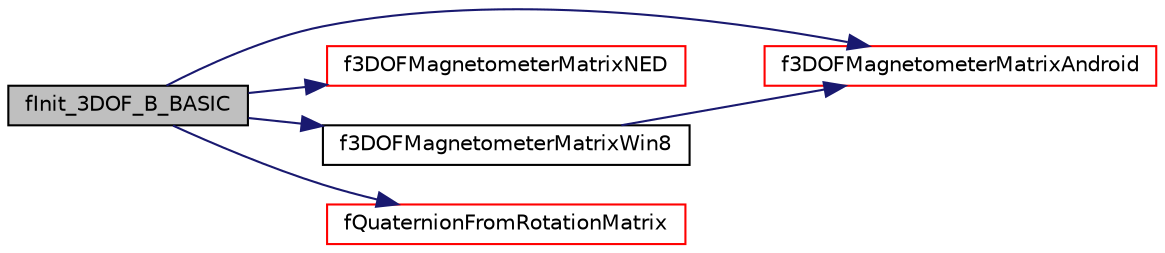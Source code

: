 digraph "fInit_3DOF_B_BASIC"
{
  edge [fontname="Helvetica",fontsize="10",labelfontname="Helvetica",labelfontsize="10"];
  node [fontname="Helvetica",fontsize="10",shape=record];
  rankdir="LR";
  Node61 [label="fInit_3DOF_B_BASIC",height=0.2,width=0.4,color="black", fillcolor="grey75", style="filled", fontcolor="black"];
  Node61 -> Node62 [color="midnightblue",fontsize="10",style="solid",fontname="Helvetica"];
  Node62 [label="f3DOFMagnetometerMatrixAndroid",height=0.2,width=0.4,color="red", fillcolor="white", style="filled",URL="$orientation_8c.html#a765e472022e2ba9717989e6527df49a8",tooltip="Android magnetometer 3DOF flat eCompass function, computing rotation matrix fR. "];
  Node61 -> Node64 [color="midnightblue",fontsize="10",style="solid",fontname="Helvetica"];
  Node64 [label="f3DOFMagnetometerMatrixNED",height=0.2,width=0.4,color="red", fillcolor="white", style="filled",URL="$orientation_8c.html#a3aea6b9a9647d15db0dad4be820fbba9",tooltip="Aerospace NED magnetometer 3DOF flat eCompass function, computing rotation matrix fR..."];
  Node61 -> Node65 [color="midnightblue",fontsize="10",style="solid",fontname="Helvetica"];
  Node65 [label="f3DOFMagnetometerMatrixWin8",height=0.2,width=0.4,color="black", fillcolor="white", style="filled",URL="$orientation_8c.html#a79e9bfb4c86c1cd82b83058afd08df10",tooltip="Windows 8 magnetometer 3DOF flat eCompass function, computing rotation matrix fR. ..."];
  Node65 -> Node62 [color="midnightblue",fontsize="10",style="solid",fontname="Helvetica"];
  Node61 -> Node66 [color="midnightblue",fontsize="10",style="solid",fontname="Helvetica"];
  Node66 [label="fQuaternionFromRotationMatrix",height=0.2,width=0.4,color="red", fillcolor="white", style="filled",URL="$orientation_8c.html#a04da5468213c1687c5b3485f15af288e",tooltip="compute the orientation quaternion from a 3x3 rotation matrix "];
}
